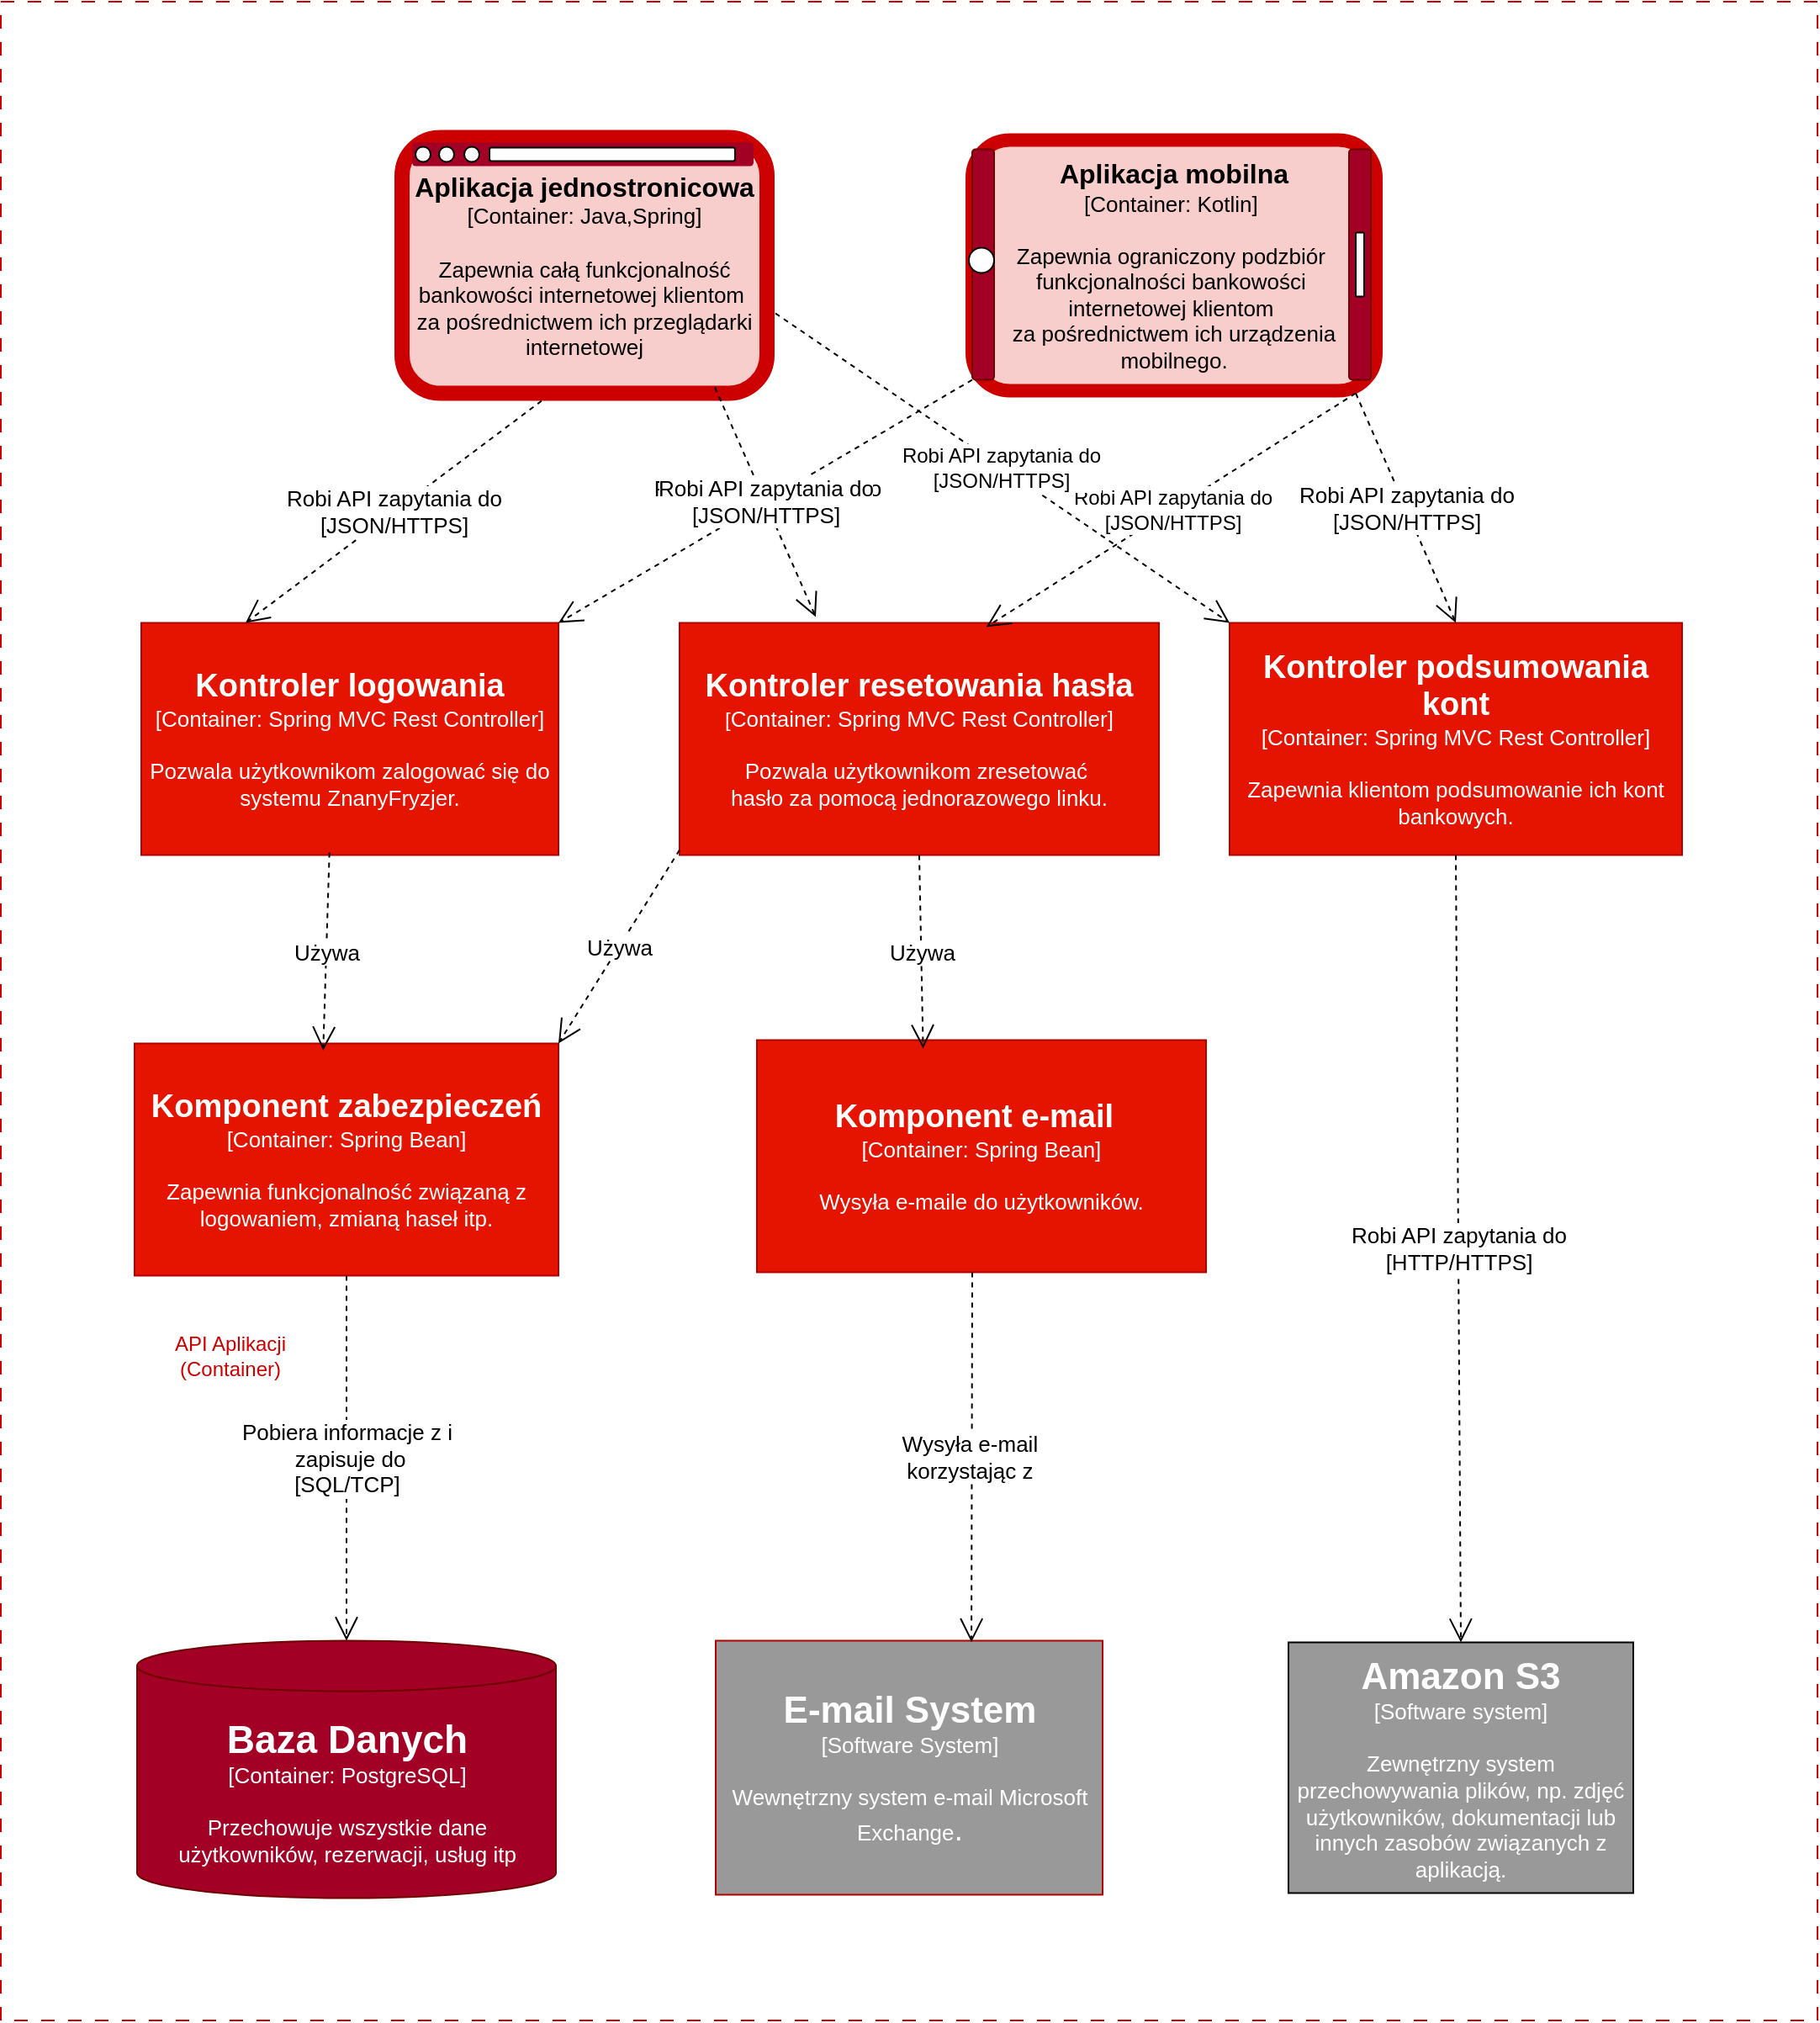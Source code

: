 <mxfile version="26.1.3">
  <diagram name="Page-1" id="y-DSmI1Uy9q8DW4IoN5t">
    <mxGraphModel dx="2190" dy="1422" grid="0" gridSize="10" guides="1" tooltips="1" connect="1" arrows="1" fold="1" page="1" pageScale="1" pageWidth="850" pageHeight="1100" math="0" shadow="0">
      <root>
        <mxCell id="0" />
        <mxCell id="1" parent="0" />
        <mxCell id="w8unE261J-UhPTlXiy1h-25" value="" style="rounded=0;whiteSpace=wrap;html=1;dashed=1;dashPattern=8 8;strokeColor=#CC0000;" parent="1" vertex="1">
          <mxGeometry x="286.5" width="1080" height="1200" as="geometry" />
        </mxCell>
        <mxCell id="w8unE261J-UhPTlXiy1h-1" value="&lt;span style=&quot;font-size: medium;&quot;&gt;&lt;b&gt;Aplikacja jednostronicowa&lt;/b&gt;&lt;/span&gt;&lt;div&gt;&lt;span style=&quot;&quot;&gt;&lt;font style=&quot;font-size: 13px;&quot;&gt;[Container: Java,Spring]&lt;/font&gt;&lt;/span&gt;&lt;/div&gt;&lt;div&gt;&lt;span style=&quot;&quot;&gt;&lt;font style=&quot;font-size: 13px;&quot;&gt;&lt;br&gt;&lt;/font&gt;&lt;/span&gt;&lt;/div&gt;&lt;div&gt;&lt;span style=&quot;&quot;&gt;&lt;font style=&quot;font-size: 13px;&quot;&gt;Zapewnia całą funkcjonalność bankowości internetowej klientom&amp;nbsp;&lt;/font&gt;&lt;/span&gt;&lt;/div&gt;&lt;div&gt;&lt;span style=&quot;&quot;&gt;&lt;font style=&quot;font-size: 13px;&quot;&gt;za pośrednictwem ich przeglądarki internetowej&lt;/font&gt;&lt;/span&gt;&lt;span style=&quot;text-align: start;&quot;&gt;&lt;font style=&quot;font-size: 13px;&quot;&gt;&lt;br&gt;&lt;/font&gt;&lt;/span&gt;&lt;/div&gt;" style="rounded=1;whiteSpace=wrap;html=1;fillColor=#f8cecc;strokeColor=#CC0000;strokeWidth=9;" parent="1" vertex="1">
          <mxGeometry x="525" y="80.75" width="217" height="152" as="geometry" />
        </mxCell>
        <mxCell id="w8unE261J-UhPTlXiy1h-2" value="&lt;b&gt;&lt;span style=&quot;font-size: medium;&quot;&gt;Aplikacja mobilna&lt;/span&gt;&lt;br style=&quot;&quot; data-end=&quot;20&quot; data-start=&quot;17&quot;&gt;&lt;/b&gt;&lt;span style=&quot;&quot;&gt;&lt;font style=&quot;font-size: 13px;&quot;&gt;[Container: Kotlin]&amp;nbsp;&lt;/font&gt;&lt;/span&gt;&lt;div&gt;&lt;font style=&quot;font-size: 13px;&quot;&gt;&lt;br&gt;&lt;/font&gt;&lt;div&gt;&lt;span style=&quot;&quot;&gt;&lt;font style=&quot;font-size: 13px;&quot;&gt;Zapewnia ograniczony podzbiór&amp;nbsp;&lt;/font&gt;&lt;/span&gt;&lt;/div&gt;&lt;div&gt;&lt;span style=&quot;&quot;&gt;&lt;font style=&quot;font-size: 13px;&quot;&gt;funkcjonalności bankowości&amp;nbsp;&lt;/font&gt;&lt;/span&gt;&lt;/div&gt;&lt;div&gt;&lt;span style=&quot;&quot;&gt;&lt;font style=&quot;font-size: 13px;&quot;&gt;internetowej&amp;nbsp;&lt;/font&gt;&lt;/span&gt;&lt;span style=&quot;font-size: 13px;&quot;&gt;klientom&amp;nbsp;&lt;/span&gt;&lt;/div&gt;&lt;div&gt;&lt;span style=&quot;font-size: 13px;&quot;&gt;za pośrednictwem ich urządzenia mobilnego&lt;/span&gt;&lt;span style=&quot;font-size: 13px;&quot;&gt;.&lt;/span&gt;&lt;/div&gt;&lt;/div&gt;" style="rounded=1;whiteSpace=wrap;html=1;fillColor=#f8cecc;strokeColor=#CC0000;strokeWidth=8;align=center;" parent="1" vertex="1">
          <mxGeometry x="864" y="82.25" width="240" height="149" as="geometry" />
        </mxCell>
        <mxCell id="w8unE261J-UhPTlXiy1h-3" value="" style="rounded=1;whiteSpace=wrap;html=1;fillColor=#a20025;strokeColor=none;fontColor=#ffffff;" parent="1" vertex="1">
          <mxGeometry x="531" y="83.75" width="203" height="14" as="geometry" />
        </mxCell>
        <mxCell id="w8unE261J-UhPTlXiy1h-4" value="" style="ellipse;whiteSpace=wrap;html=1;aspect=fixed;" parent="1" vertex="1">
          <mxGeometry x="562" y="86.25" width="9" height="9" as="geometry" />
        </mxCell>
        <mxCell id="w8unE261J-UhPTlXiy1h-5" value="" style="ellipse;whiteSpace=wrap;html=1;aspect=fixed;" parent="1" vertex="1">
          <mxGeometry x="547" y="86.25" width="9" height="9" as="geometry" />
        </mxCell>
        <mxCell id="w8unE261J-UhPTlXiy1h-6" value="" style="ellipse;whiteSpace=wrap;html=1;aspect=fixed;" parent="1" vertex="1">
          <mxGeometry x="533" y="86.25" width="9" height="9" as="geometry" />
        </mxCell>
        <mxCell id="w8unE261J-UhPTlXiy1h-8" value="" style="rounded=1;whiteSpace=wrap;html=1;" parent="1" vertex="1">
          <mxGeometry x="577" y="86.75" width="146" height="8" as="geometry" />
        </mxCell>
        <mxCell id="w8unE261J-UhPTlXiy1h-10" value="" style="rounded=1;whiteSpace=wrap;html=1;strokeColor=#6F0000;fillColor=#a20025;fontColor=#ffffff;" parent="1" vertex="1">
          <mxGeometry x="864" y="87.75" width="13" height="137" as="geometry" />
        </mxCell>
        <mxCell id="w8unE261J-UhPTlXiy1h-11" value="" style="ellipse;whiteSpace=wrap;html=1;aspect=fixed;" parent="1" vertex="1">
          <mxGeometry x="862" y="146.25" width="15" height="15" as="geometry" />
        </mxCell>
        <mxCell id="w8unE261J-UhPTlXiy1h-13" value="" style="rounded=1;whiteSpace=wrap;html=1;strokeColor=#6F0000;fillColor=#a20025;fontColor=#ffffff;" parent="1" vertex="1">
          <mxGeometry x="1088" y="87.75" width="13" height="137" as="geometry" />
        </mxCell>
        <mxCell id="w8unE261J-UhPTlXiy1h-15" value="" style="rounded=1;whiteSpace=wrap;html=1;" parent="1" vertex="1">
          <mxGeometry x="1092" y="137.25" width="5" height="38" as="geometry" />
        </mxCell>
        <mxCell id="w8unE261J-UhPTlXiy1h-17" value="&lt;font&gt;&lt;strong style=&quot;text-align: start;&quot; data-is-only-node=&quot;&quot; data-end=&quot;23&quot; data-start=&quot;0&quot;&gt;&lt;font style=&quot;font-size: 19px;&quot;&gt;Kontroler logowania&lt;/font&gt;&lt;/strong&gt;&lt;br style=&quot;text-align: start;&quot; data-end=&quot;26&quot; data-start=&quot;23&quot;&gt;&lt;span style=&quot;font-size: 13px; text-align: start;&quot; data-end=&quot;69&quot; data-start=&quot;26&quot;&gt;[Container: Spring MVC Rest Controller]&lt;/span&gt;&lt;/font&gt;&lt;div&gt;&lt;font&gt;&lt;font size=&quot;2&quot;&gt;&lt;br style=&quot;text-align: start;&quot; data-end=&quot;72&quot; data-start=&quot;69&quot;&gt;&lt;/font&gt;&lt;span style=&quot;font-size: 13px; text-align: start;&quot;&gt;Pozwala użytkownikom zalogować się do systemu ZnanyFryzjer.&lt;/span&gt;&lt;/font&gt;&lt;/div&gt;" style="rounded=0;whiteSpace=wrap;html=1;fillColor=#e51400;strokeColor=#B20000;fontColor=#ffffff;" parent="1" vertex="1">
          <mxGeometry x="370" y="369.25" width="248" height="138" as="geometry" />
        </mxCell>
        <mxCell id="w8unE261J-UhPTlXiy1h-18" value="&lt;font style=&quot;color: rgb(255, 255, 255);&quot;&gt;&lt;strong style=&quot;text-align: start; caret-color: rgb(0, 0, 0);&quot; data-is-only-node=&quot;&quot; data-end=&quot;31&quot; data-start=&quot;0&quot;&gt;&lt;font style=&quot;font-size: 19px;&quot;&gt;Kontroler resetowania hasła&lt;/font&gt;&lt;/strong&gt;&lt;br style=&quot;text-align: start; caret-color: rgb(0, 0, 0);&quot; data-end=&quot;34&quot; data-start=&quot;31&quot;&gt;&lt;span style=&quot;text-align: start; caret-color: rgb(0, 0, 0);&quot; data-end=&quot;77&quot; data-start=&quot;34&quot;&gt;[&lt;font style=&quot;font-size: 13px;&quot;&gt;Container: Spring MVC Rest Controller]&lt;/font&gt;&lt;/span&gt;&lt;/font&gt;&lt;div&gt;&lt;font style=&quot;color: rgb(255, 255, 255); font-size: 13px;&quot;&gt;&lt;b&gt;&lt;br style=&quot;text-align: start; caret-color: rgb(0, 0, 0);&quot; data-end=&quot;80&quot; data-start=&quot;77&quot;&gt;&lt;/b&gt;&lt;span style=&quot;text-align: start; caret-color: rgb(0, 0, 0);&quot;&gt;Pozwala użytkownikom zresetować&amp;nbsp;&lt;/span&gt;&lt;/font&gt;&lt;div&gt;&lt;font style=&quot;color: rgb(255, 255, 255); font-size: 13px;&quot;&gt;&lt;span style=&quot;text-align: start; caret-color: rgb(0, 0, 0);&quot;&gt;hasło za pomocą jednorazowego linku.&lt;/span&gt;&lt;/font&gt;&lt;/div&gt;&lt;/div&gt;" style="rounded=0;whiteSpace=wrap;html=1;fillColor=#e51400;fontColor=#ffffff;strokeColor=#B20000;" parent="1" vertex="1">
          <mxGeometry x="690" y="369.25" width="285" height="138" as="geometry" />
        </mxCell>
        <mxCell id="w8unE261J-UhPTlXiy1h-19" value="&lt;span style=&quot;color: rgb(255, 255, 255);&quot;&gt;&lt;font style=&quot;font-size: 19px;&quot;&gt;&lt;strong style=&quot;text-align: start; caret-color: rgb(0, 0, 0);&quot; data-is-only-node=&quot;&quot; data-end=&quot;31&quot; data-start=&quot;0&quot;&gt;Kontroler podsumowania kont&lt;/strong&gt;&lt;br style=&quot;text-align: start; caret-color: rgb(0, 0, 0);&quot; data-end=&quot;34&quot; data-start=&quot;31&quot;&gt;&lt;/font&gt;&lt;span style=&quot;text-align: start; caret-color: rgb(0, 0, 0);&quot; data-end=&quot;77&quot; data-start=&quot;34&quot;&gt;&lt;font style=&quot;font-size: 13px;&quot;&gt;[Container: Spring MVC Rest Controller]&lt;/font&gt;&lt;/span&gt;&lt;/span&gt;&lt;div&gt;&lt;span style=&quot;color: rgb(255, 255, 255);&quot;&gt;&lt;font style=&quot;font-size: 13px;&quot;&gt;&lt;br style=&quot;text-align: start; caret-color: rgb(0, 0, 0);&quot; data-end=&quot;80&quot; data-start=&quot;77&quot;&gt;&lt;span style=&quot;text-align: start; caret-color: rgb(0, 0, 0);&quot;&gt;Zapewnia klientom podsumowanie ich kont bankowych.&lt;/span&gt;&lt;/font&gt;&lt;/span&gt;&lt;/div&gt;" style="rounded=0;whiteSpace=wrap;html=1;fillColor=#e51400;fontColor=#ffffff;strokeColor=#B20000;" parent="1" vertex="1">
          <mxGeometry x="1017" y="369.25" width="269" height="138" as="geometry" />
        </mxCell>
        <mxCell id="w8unE261J-UhPTlXiy1h-20" value="&lt;span style=&quot;color: rgb(255, 255, 255);&quot;&gt;&lt;strong style=&quot;text-align: start; caret-color: rgb(0, 0, 0);&quot; data-is-only-node=&quot;&quot; data-end=&quot;26&quot; data-start=&quot;0&quot;&gt;&lt;font style=&quot;font-size: 19px;&quot;&gt;Komponent zabezpieczeń&lt;/font&gt;&lt;/strong&gt;&lt;br style=&quot;text-align: start; caret-color: rgb(0, 0, 0);&quot; data-end=&quot;29&quot; data-start=&quot;26&quot;&gt;&lt;span style=&quot;text-align: start; caret-color: rgb(0, 0, 0);&quot; data-end=&quot;57&quot; data-start=&quot;29&quot;&gt;&lt;font style=&quot;font-size: 13px;&quot;&gt;[Container: Spring Bean]&lt;/font&gt;&lt;/span&gt;&lt;/span&gt;&lt;div&gt;&lt;span style=&quot;color: rgb(255, 255, 255);&quot;&gt;&lt;font style=&quot;font-size: 13px;&quot;&gt;&lt;br style=&quot;text-align: start; caret-color: rgb(0, 0, 0);&quot; data-end=&quot;60&quot; data-start=&quot;57&quot;&gt;&lt;span style=&quot;text-align: start; caret-color: rgb(0, 0, 0);&quot;&gt;Zapewnia funkcjonalność związaną z logowaniem, zmianą haseł itp.&lt;/span&gt;&lt;/font&gt;&lt;/span&gt;&lt;/div&gt;" style="rounded=0;whiteSpace=wrap;html=1;fillColor=#e51400;fontColor=#ffffff;strokeColor=#B20000;" parent="1" vertex="1">
          <mxGeometry x="366" y="619.25" width="252" height="138" as="geometry" />
        </mxCell>
        <mxCell id="w8unE261J-UhPTlXiy1h-21" value="&lt;div&gt;&lt;b&gt;&lt;font style=&quot;font-size: 19px;&quot;&gt;Komponent e-mail &lt;/font&gt;&lt;/b&gt;&amp;nbsp;&lt;/div&gt;&lt;div&gt;&lt;font style=&quot;font-size: 13px;&quot;&gt;[Container: Spring Bean]&lt;/font&gt;&lt;/div&gt;&lt;div&gt;&lt;font style=&quot;font-size: 13px;&quot;&gt;&lt;br&gt;&lt;/font&gt;&lt;/div&gt;&lt;div&gt;&lt;font style=&quot;font-size: 13px;&quot;&gt;Wysyła e-maile do użytkowników.&lt;/font&gt;&lt;/div&gt;" style="rounded=0;whiteSpace=wrap;html=1;fillColor=#e51400;fontColor=#ffffff;strokeColor=#B20000;" parent="1" vertex="1">
          <mxGeometry x="736" y="617.25" width="267" height="138" as="geometry" />
        </mxCell>
        <mxCell id="w8unE261J-UhPTlXiy1h-26" value="&lt;font style=&quot;font-size: 22px;&quot;&gt;&lt;b style=&quot;color: rgb(255, 255, 255);&quot;&gt;Amazon S3&lt;/b&gt;&lt;/font&gt;&lt;div&gt;&lt;font style=&quot;font-size: 13px; color: rgb(255, 255, 255);&quot;&gt;[Software system]&lt;/font&gt;&lt;/div&gt;&lt;div&gt;&lt;font style=&quot;font-size: 13px; color: rgb(255, 255, 255);&quot;&gt;&lt;br&gt;&lt;/font&gt;&lt;/div&gt;&lt;div&gt;&lt;font&gt;&lt;span style=&quot;text-align: start; color: rgb(255, 255, 255);&quot;&gt;&lt;font style=&quot;font-size: 13px;&quot;&gt;Zewnętrzny system przechowywania plików, np. zdjęć użytkowników, dokumentacji lub innych zasobów związanych z aplikacją.&lt;/font&gt;&lt;/span&gt;&lt;br&gt;&lt;/font&gt;&lt;/div&gt;" style="rounded=0;whiteSpace=wrap;html=1;fillColor=#999999;" parent="1" vertex="1">
          <mxGeometry x="1052" y="975.25" width="205" height="149" as="geometry" />
        </mxCell>
        <mxCell id="w8unE261J-UhPTlXiy1h-27" value="&lt;font style=&quot;font-size: 23px;&quot;&gt;&lt;b&gt;Baza Danych&lt;/b&gt;&lt;/font&gt;&lt;div&gt;&lt;font style=&quot;font-size: 13px;&quot;&gt;[Container: PostgreSQL]&lt;/font&gt;&lt;/div&gt;&lt;div&gt;&lt;font style=&quot;font-size: 13px;&quot;&gt;&lt;br&gt;&lt;/font&gt;&lt;/div&gt;&lt;div&gt;&lt;font&gt;&lt;span style=&quot;text-align: start;&quot;&gt;&lt;font style=&quot;font-size: 13px;&quot;&gt;Przechowuje wszystkie dane użytkowników, rezerwacji, usług itp&lt;/font&gt;&lt;/span&gt;&lt;br&gt;&lt;/font&gt;&lt;/div&gt;" style="shape=cylinder3;whiteSpace=wrap;html=1;boundedLbl=1;backgroundOutline=1;size=15;fillColor=#a20025;fontColor=#ffffff;strokeColor=#6F0000;" parent="1" vertex="1">
          <mxGeometry x="367.5" y="974.25" width="249" height="153" as="geometry" />
        </mxCell>
        <mxCell id="w8unE261J-UhPTlXiy1h-28" value="&lt;font style=&quot;font-size: 22px;&quot;&gt;&lt;b&gt;E-mail System&lt;/b&gt;&lt;/font&gt;&lt;div&gt;&lt;font style=&quot;font-size: 13px;&quot;&gt;[Software System]&lt;/font&gt;&lt;/div&gt;&lt;div&gt;&lt;font style=&quot;font-size: 13px;&quot;&gt;&lt;br&gt;&lt;/font&gt;&lt;/div&gt;&lt;div&gt;&lt;font&gt;&lt;font style=&quot;font-size: 13px;&quot;&gt;Wewnętrzny system e-mail Microsoft Exchange&lt;/font&gt;&lt;font style=&quot;font-size: 19px;&quot;&gt;.&lt;/font&gt;&lt;br&gt;&lt;/font&gt;&lt;/div&gt;" style="rounded=0;whiteSpace=wrap;html=1;fillColor=#999999;fontColor=#ffffff;strokeColor=#B20000;" parent="1" vertex="1">
          <mxGeometry x="711.5" y="974.25" width="230" height="151" as="geometry" />
        </mxCell>
        <mxCell id="w8unE261J-UhPTlXiy1h-29" value="&lt;font style=&quot;font-size: 13px;&quot;&gt;Robi API zapytania do&lt;/font&gt;&lt;div&gt;&lt;font style=&quot;font-size: 13px;&quot;&gt;[HTTP/HTTPS]&lt;/font&gt;&lt;/div&gt;" style="endArrow=open;endSize=12;dashed=1;html=1;rounded=0;entryX=0.5;entryY=0;entryDx=0;entryDy=0;exitX=0.5;exitY=1;exitDx=0;exitDy=0;" parent="1" source="w8unE261J-UhPTlXiy1h-19" target="w8unE261J-UhPTlXiy1h-26" edge="1">
          <mxGeometry x="0.001" width="160" relative="1" as="geometry">
            <mxPoint x="1170" y="818.25" as="sourcePoint" />
            <mxPoint x="1593" y="832.25" as="targetPoint" />
            <mxPoint as="offset" />
          </mxGeometry>
        </mxCell>
        <mxCell id="w8unE261J-UhPTlXiy1h-31" value="&lt;font style=&quot;font-size: 13px;&quot;&gt;Robi API zapytania do&lt;/font&gt;&lt;div&gt;&lt;font style=&quot;font-size: 13px;&quot;&gt;[JSON/HTTPS]&lt;/font&gt;&lt;/div&gt;" style="endArrow=open;endSize=12;dashed=1;html=1;rounded=0;entryX=0.5;entryY=0;entryDx=0;entryDy=0;" parent="1" target="w8unE261J-UhPTlXiy1h-19" edge="1">
          <mxGeometry x="-0.005" width="160" relative="1" as="geometry">
            <mxPoint x="1092" y="232.75" as="sourcePoint" />
            <mxPoint x="1226" y="464.75" as="targetPoint" />
            <mxPoint as="offset" />
          </mxGeometry>
        </mxCell>
        <mxCell id="w8unE261J-UhPTlXiy1h-32" value="&lt;font style=&quot;font-size: 13px;&quot;&gt;Robię API zapytania do&lt;/font&gt;&lt;div&gt;&lt;font style=&quot;font-size: 13px;&quot;&gt;[JSON/HTTPS]&lt;/font&gt;&lt;/div&gt;" style="endArrow=open;endSize=12;dashed=1;html=1;rounded=0;entryX=1;entryY=0;entryDx=0;entryDy=0;" parent="1" target="w8unE261J-UhPTlXiy1h-17" edge="1">
          <mxGeometry x="-0.005" width="160" relative="1" as="geometry">
            <mxPoint x="864" y="224.75" as="sourcePoint" />
            <mxPoint x="924" y="361.25" as="targetPoint" />
            <mxPoint as="offset" />
          </mxGeometry>
        </mxCell>
        <mxCell id="w8unE261J-UhPTlXiy1h-33" value="&lt;font style=&quot;font-size: 12px;&quot;&gt;Robi API zapytania do&lt;/font&gt;&lt;div&gt;&lt;font style=&quot;font-size: 12px;&quot;&gt;[JSON/HTTPS]&lt;/font&gt;&lt;/div&gt;" style="endArrow=open;endSize=12;dashed=1;html=1;rounded=0;entryX=0.64;entryY=0.017;entryDx=0;entryDy=0;entryPerimeter=0;" parent="1" target="w8unE261J-UhPTlXiy1h-18" edge="1">
          <mxGeometry x="-0.004" width="160" relative="1" as="geometry">
            <mxPoint x="1092" y="232.75" as="sourcePoint" />
            <mxPoint x="846" y="377.25" as="targetPoint" />
            <mxPoint as="offset" />
          </mxGeometry>
        </mxCell>
        <mxCell id="w8unE261J-UhPTlXiy1h-34" value="&lt;font style=&quot;font-size: 13px;&quot;&gt;Robi API zapytania do&lt;/font&gt;&lt;div&gt;&lt;font style=&quot;font-size: 13px;&quot;&gt;[JSON/HTTPS]&lt;/font&gt;&lt;/div&gt;" style="endArrow=open;endSize=12;dashed=1;html=1;rounded=0;entryX=0.25;entryY=0;entryDx=0;entryDy=0;" parent="1" target="w8unE261J-UhPTlXiy1h-17" edge="1">
          <mxGeometry x="-0.005" width="160" relative="1" as="geometry">
            <mxPoint x="608" y="237.25" as="sourcePoint" />
            <mxPoint x="424" y="347.25" as="targetPoint" />
            <mxPoint as="offset" />
          </mxGeometry>
        </mxCell>
        <mxCell id="w8unE261J-UhPTlXiy1h-35" value="&lt;font style=&quot;font-size: 13px;&quot;&gt;Robi API zapytania do&lt;/font&gt;&lt;div&gt;&lt;font style=&quot;font-size: 13px;&quot;&gt;[JSON/HTTPS]&lt;/font&gt;&lt;/div&gt;" style="endArrow=open;endSize=12;dashed=1;html=1;rounded=0;entryX=0.5;entryY=0;entryDx=0;entryDy=0;" parent="1" edge="1">
          <mxGeometry x="-0.005" width="160" relative="1" as="geometry">
            <mxPoint x="711" y="229.25" as="sourcePoint" />
            <mxPoint x="771" y="365.75" as="targetPoint" />
            <mxPoint as="offset" />
          </mxGeometry>
        </mxCell>
        <mxCell id="w8unE261J-UhPTlXiy1h-36" value="&lt;font style=&quot;font-size: 12px;&quot;&gt;Robi API zapytania do&lt;/font&gt;&lt;div&gt;&lt;font style=&quot;font-size: 12px;&quot;&gt;[JSON/HTTPS]&lt;/font&gt;&lt;/div&gt;" style="endArrow=open;endSize=12;dashed=1;html=1;rounded=0;entryX=0;entryY=0;entryDx=0;entryDy=0;" parent="1" target="w8unE261J-UhPTlXiy1h-19" edge="1">
          <mxGeometry x="-0.006" width="160" relative="1" as="geometry">
            <mxPoint x="747" y="185.25" as="sourcePoint" />
            <mxPoint x="807" y="321.75" as="targetPoint" />
            <mxPoint as="offset" />
          </mxGeometry>
        </mxCell>
        <mxCell id="w8unE261J-UhPTlXiy1h-37" value="&lt;font style=&quot;font-size: 13px;&quot;&gt;Używa&lt;/font&gt;" style="endArrow=open;endSize=12;dashed=1;html=1;rounded=0;entryX=0.445;entryY=0.03;entryDx=0;entryDy=0;entryPerimeter=0;exitX=0.451;exitY=0.989;exitDx=0;exitDy=0;exitPerimeter=0;" parent="1" source="w8unE261J-UhPTlXiy1h-17" target="w8unE261J-UhPTlXiy1h-20" edge="1">
          <mxGeometry width="160" relative="1" as="geometry">
            <mxPoint x="480" y="517.25" as="sourcePoint" />
            <mxPoint x="640" y="517.25" as="targetPoint" />
          </mxGeometry>
        </mxCell>
        <mxCell id="w8unE261J-UhPTlXiy1h-38" value="&lt;font size=&quot;2&quot;&gt;Używa&lt;/font&gt;" style="endArrow=open;endSize=12;dashed=1;html=1;rounded=0;entryX=0.37;entryY=0.036;entryDx=0;entryDy=0;entryPerimeter=0;exitX=0.5;exitY=1;exitDx=0;exitDy=0;" parent="1" source="w8unE261J-UhPTlXiy1h-18" target="w8unE261J-UhPTlXiy1h-21" edge="1">
          <mxGeometry width="160" relative="1" as="geometry">
            <mxPoint x="868" y="501.25" as="sourcePoint" />
            <mxPoint x="864" y="619.25" as="targetPoint" />
          </mxGeometry>
        </mxCell>
        <mxCell id="w8unE261J-UhPTlXiy1h-39" value="&lt;font style=&quot;font-size: 13px;&quot;&gt;Używa&lt;/font&gt;" style="endArrow=open;endSize=12;dashed=1;html=1;rounded=0;entryX=1;entryY=0;entryDx=0;entryDy=0;exitX=0.5;exitY=1;exitDx=0;exitDy=0;" parent="1" target="w8unE261J-UhPTlXiy1h-20" edge="1">
          <mxGeometry width="160" relative="1" as="geometry">
            <mxPoint x="690" y="504.25" as="sourcePoint" />
            <mxPoint x="692" y="619.25" as="targetPoint" />
          </mxGeometry>
        </mxCell>
        <mxCell id="w8unE261J-UhPTlXiy1h-40" value="&lt;font style=&quot;font-size: 13px;&quot;&gt;Pobiera informacje z i&lt;/font&gt;&lt;div&gt;&lt;font style=&quot;font-size: 13px;&quot;&gt;&amp;nbsp;zapisuje do&lt;/font&gt;&lt;/div&gt;&lt;div&gt;&lt;font style=&quot;font-size: 13px;&quot;&gt;[SQL/TCP]&lt;/font&gt;&lt;/div&gt;" style="endArrow=open;endSize=12;dashed=1;html=1;rounded=0;entryX=0.5;entryY=0;entryDx=0;entryDy=0;entryPerimeter=0;exitX=0.5;exitY=1;exitDx=0;exitDy=0;" parent="1" source="w8unE261J-UhPTlXiy1h-20" target="w8unE261J-UhPTlXiy1h-27" edge="1">
          <mxGeometry x="0.0" width="160" relative="1" as="geometry">
            <mxPoint x="979" y="801.25" as="sourcePoint" />
            <mxPoint x="571" y="791.25" as="targetPoint" />
            <mxPoint as="offset" />
          </mxGeometry>
        </mxCell>
        <mxCell id="w8unE261J-UhPTlXiy1h-41" value="&lt;font style=&quot;font-size: 13px;&quot;&gt;Wysyła e-mail&amp;nbsp;&lt;/font&gt;&lt;div&gt;&lt;font style=&quot;font-size: 13px;&quot;&gt;korzystając z&amp;nbsp;&lt;/font&gt;&lt;/div&gt;" style="endArrow=open;endSize=12;dashed=1;html=1;rounded=0;entryX=0.661;entryY=0.006;entryDx=0;entryDy=0;entryPerimeter=0;" parent="1" target="w8unE261J-UhPTlXiy1h-28" edge="1">
          <mxGeometry x="-0.004" width="160" relative="1" as="geometry">
            <mxPoint x="864" y="755.25" as="sourcePoint" />
            <mxPoint x="1199" y="516.25" as="targetPoint" />
            <mxPoint as="offset" />
          </mxGeometry>
        </mxCell>
        <mxCell id="w8unE261J-UhPTlXiy1h-42" value="&lt;div&gt;&lt;span style=&quot;color: rgb(204, 0, 0);&quot;&gt;API Aplikacji&lt;/span&gt;&lt;/div&gt;&lt;div&gt;&lt;span style=&quot;color: rgb(204, 0, 0);&quot;&gt;(Container)&lt;/span&gt;&lt;/div&gt;" style="rounded=0;whiteSpace=wrap;html=1;fillColor=none;strokeColor=none;" parent="1" vertex="1">
          <mxGeometry x="376" y="790.25" width="94" height="29" as="geometry" />
        </mxCell>
      </root>
    </mxGraphModel>
  </diagram>
</mxfile>

